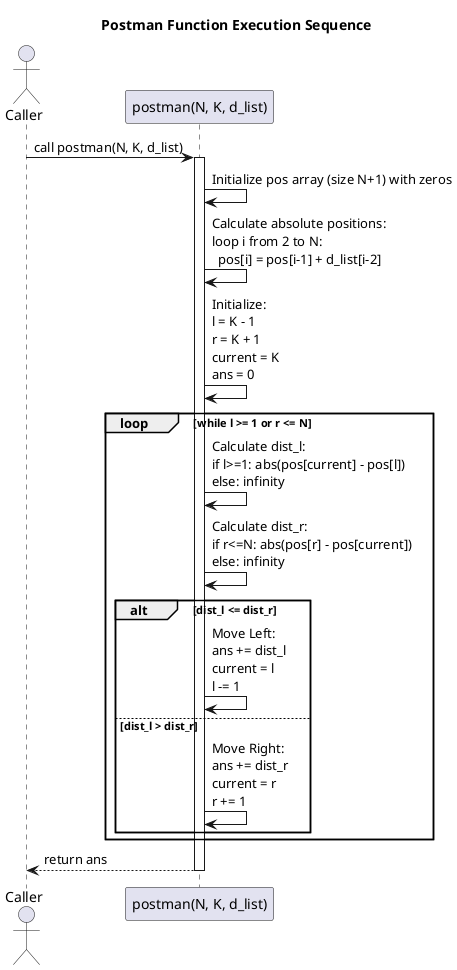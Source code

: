 @startuml PostmanSequenceDiagram

skinparam DefaultFontName "Apple SD Gothic Neo"

title Postman Function Execution Sequence

actor Caller
participant "postman(N, K, d_list)" as P

Caller -> P : call postman(N, K, d_list)
activate P

P -> P : Initialize pos array (size N+1) with zeros
P -> P : Calculate absolute positions:\nloop i from 2 to N:\n  pos[i] = pos[i-1] + d_list[i-2]

P -> P : Initialize:\nl = K - 1\nr = K + 1\ncurrent = K\nans = 0

loop while l >= 1 or r <= N
    P -> P : Calculate dist_l:\nif l>=1: abs(pos[current] - pos[l])\nelse: infinity
    P -> P : Calculate dist_r:\nif r<=N: abs(pos[r] - pos[current])\nelse: infinity

    alt dist_l <= dist_r
        P -> P : Move Left:\nans += dist_l\ncurrent = l\nl -= 1
    else dist_l > dist_r
        P -> P : Move Right:\nans += dist_r\ncurrent = r\nr += 1
    end
end loop

P --> Caller : return ans
deactivate P

@enduml
